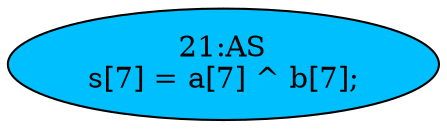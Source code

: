 strict digraph "" {
	node [label="\N"];
	"21:AS"	[ast="<pyverilog.vparser.ast.Assign object at 0x7f2c9edf8f90>",
		def_var="['s']",
		fillcolor=deepskyblue,
		label="21:AS
s[7] = a[7] ^ b[7];",
		statements="[]",
		style=filled,
		typ=Assign,
		use_var="['a', 'b']"];
}
